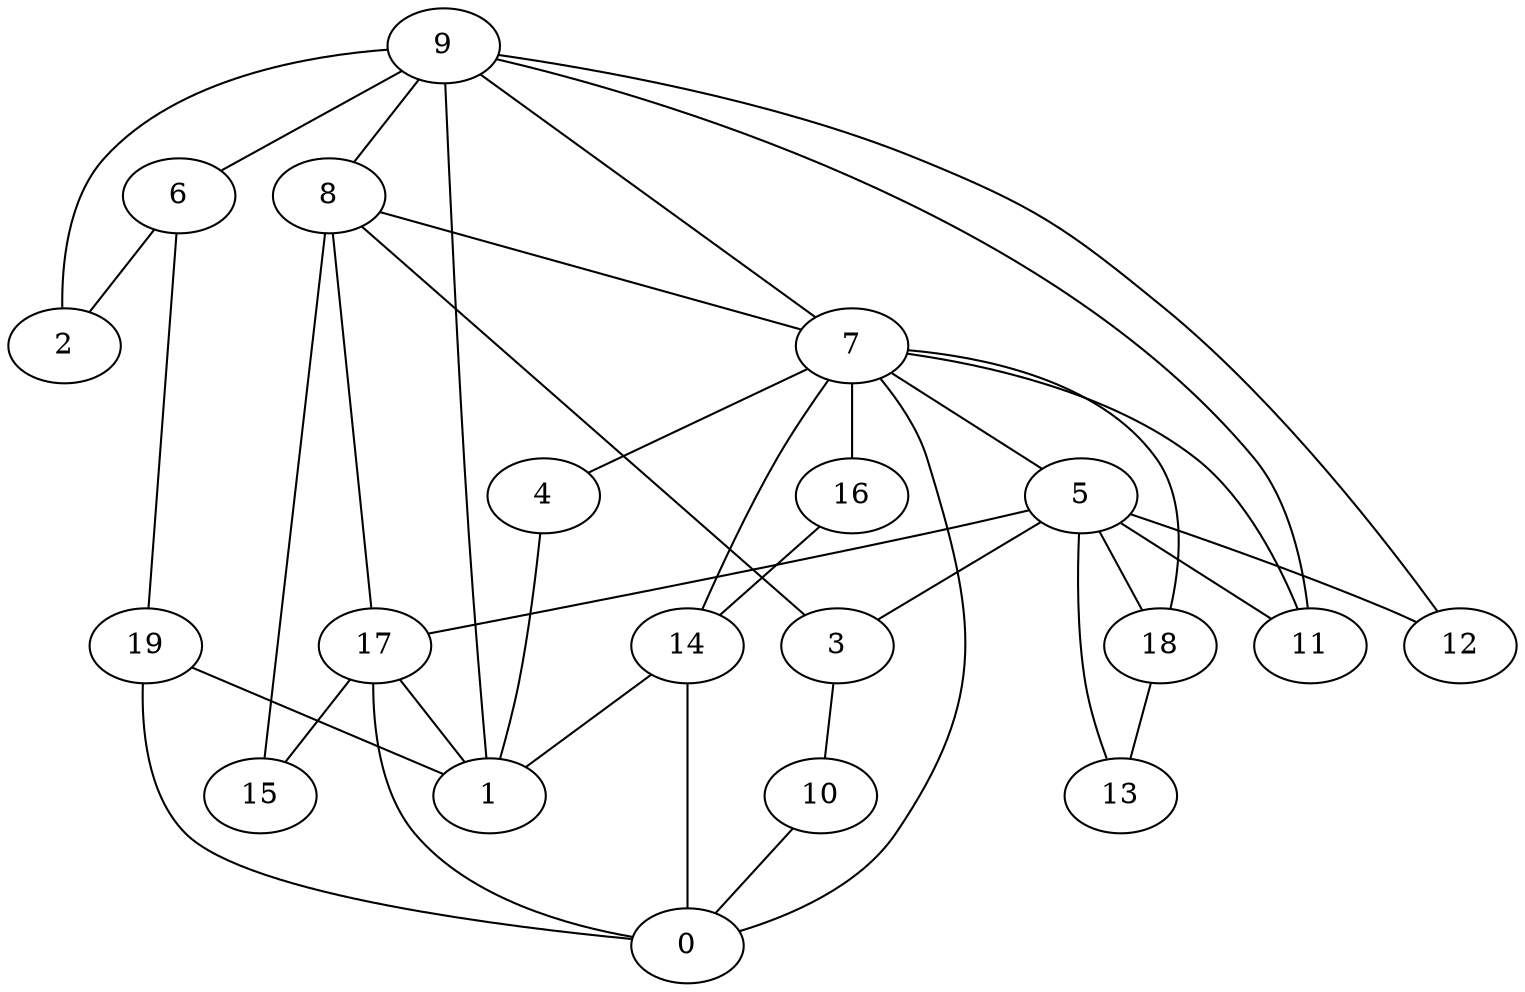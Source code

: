 digraph GG_graph {

subgraph G_graph {
edge [color = black]
"6" -> "2" [dir = none]
"6" -> "19" [dir = none]
"19" -> "0" [dir = none]
"19" -> "1" [dir = none]
"8" -> "3" [dir = none]
"8" -> "7" [dir = none]
"8" -> "15" [dir = none]
"8" -> "17" [dir = none]
"10" -> "0" [dir = none]
"4" -> "1" [dir = none]
"5" -> "11" [dir = none]
"5" -> "17" [dir = none]
"5" -> "12" [dir = none]
"5" -> "13" [dir = none]
"5" -> "3" [dir = none]
"5" -> "18" [dir = none]
"9" -> "11" [dir = none]
"9" -> "1" [dir = none]
"9" -> "12" [dir = none]
"9" -> "8" [dir = none]
"9" -> "7" [dir = none]
"9" -> "6" [dir = none]
"9" -> "2" [dir = none]
"3" -> "10" [dir = none]
"16" -> "14" [dir = none]
"14" -> "1" [dir = none]
"14" -> "0" [dir = none]
"18" -> "13" [dir = none]
"17" -> "1" [dir = none]
"17" -> "0" [dir = none]
"17" -> "15" [dir = none]
"7" -> "4" [dir = none]
"7" -> "0" [dir = none]
"7" -> "5" [dir = none]
"7" -> "18" [dir = none]
"7" -> "16" [dir = none]
"7" -> "11" [dir = none]
"7" -> "14" [dir = none]
}

}
